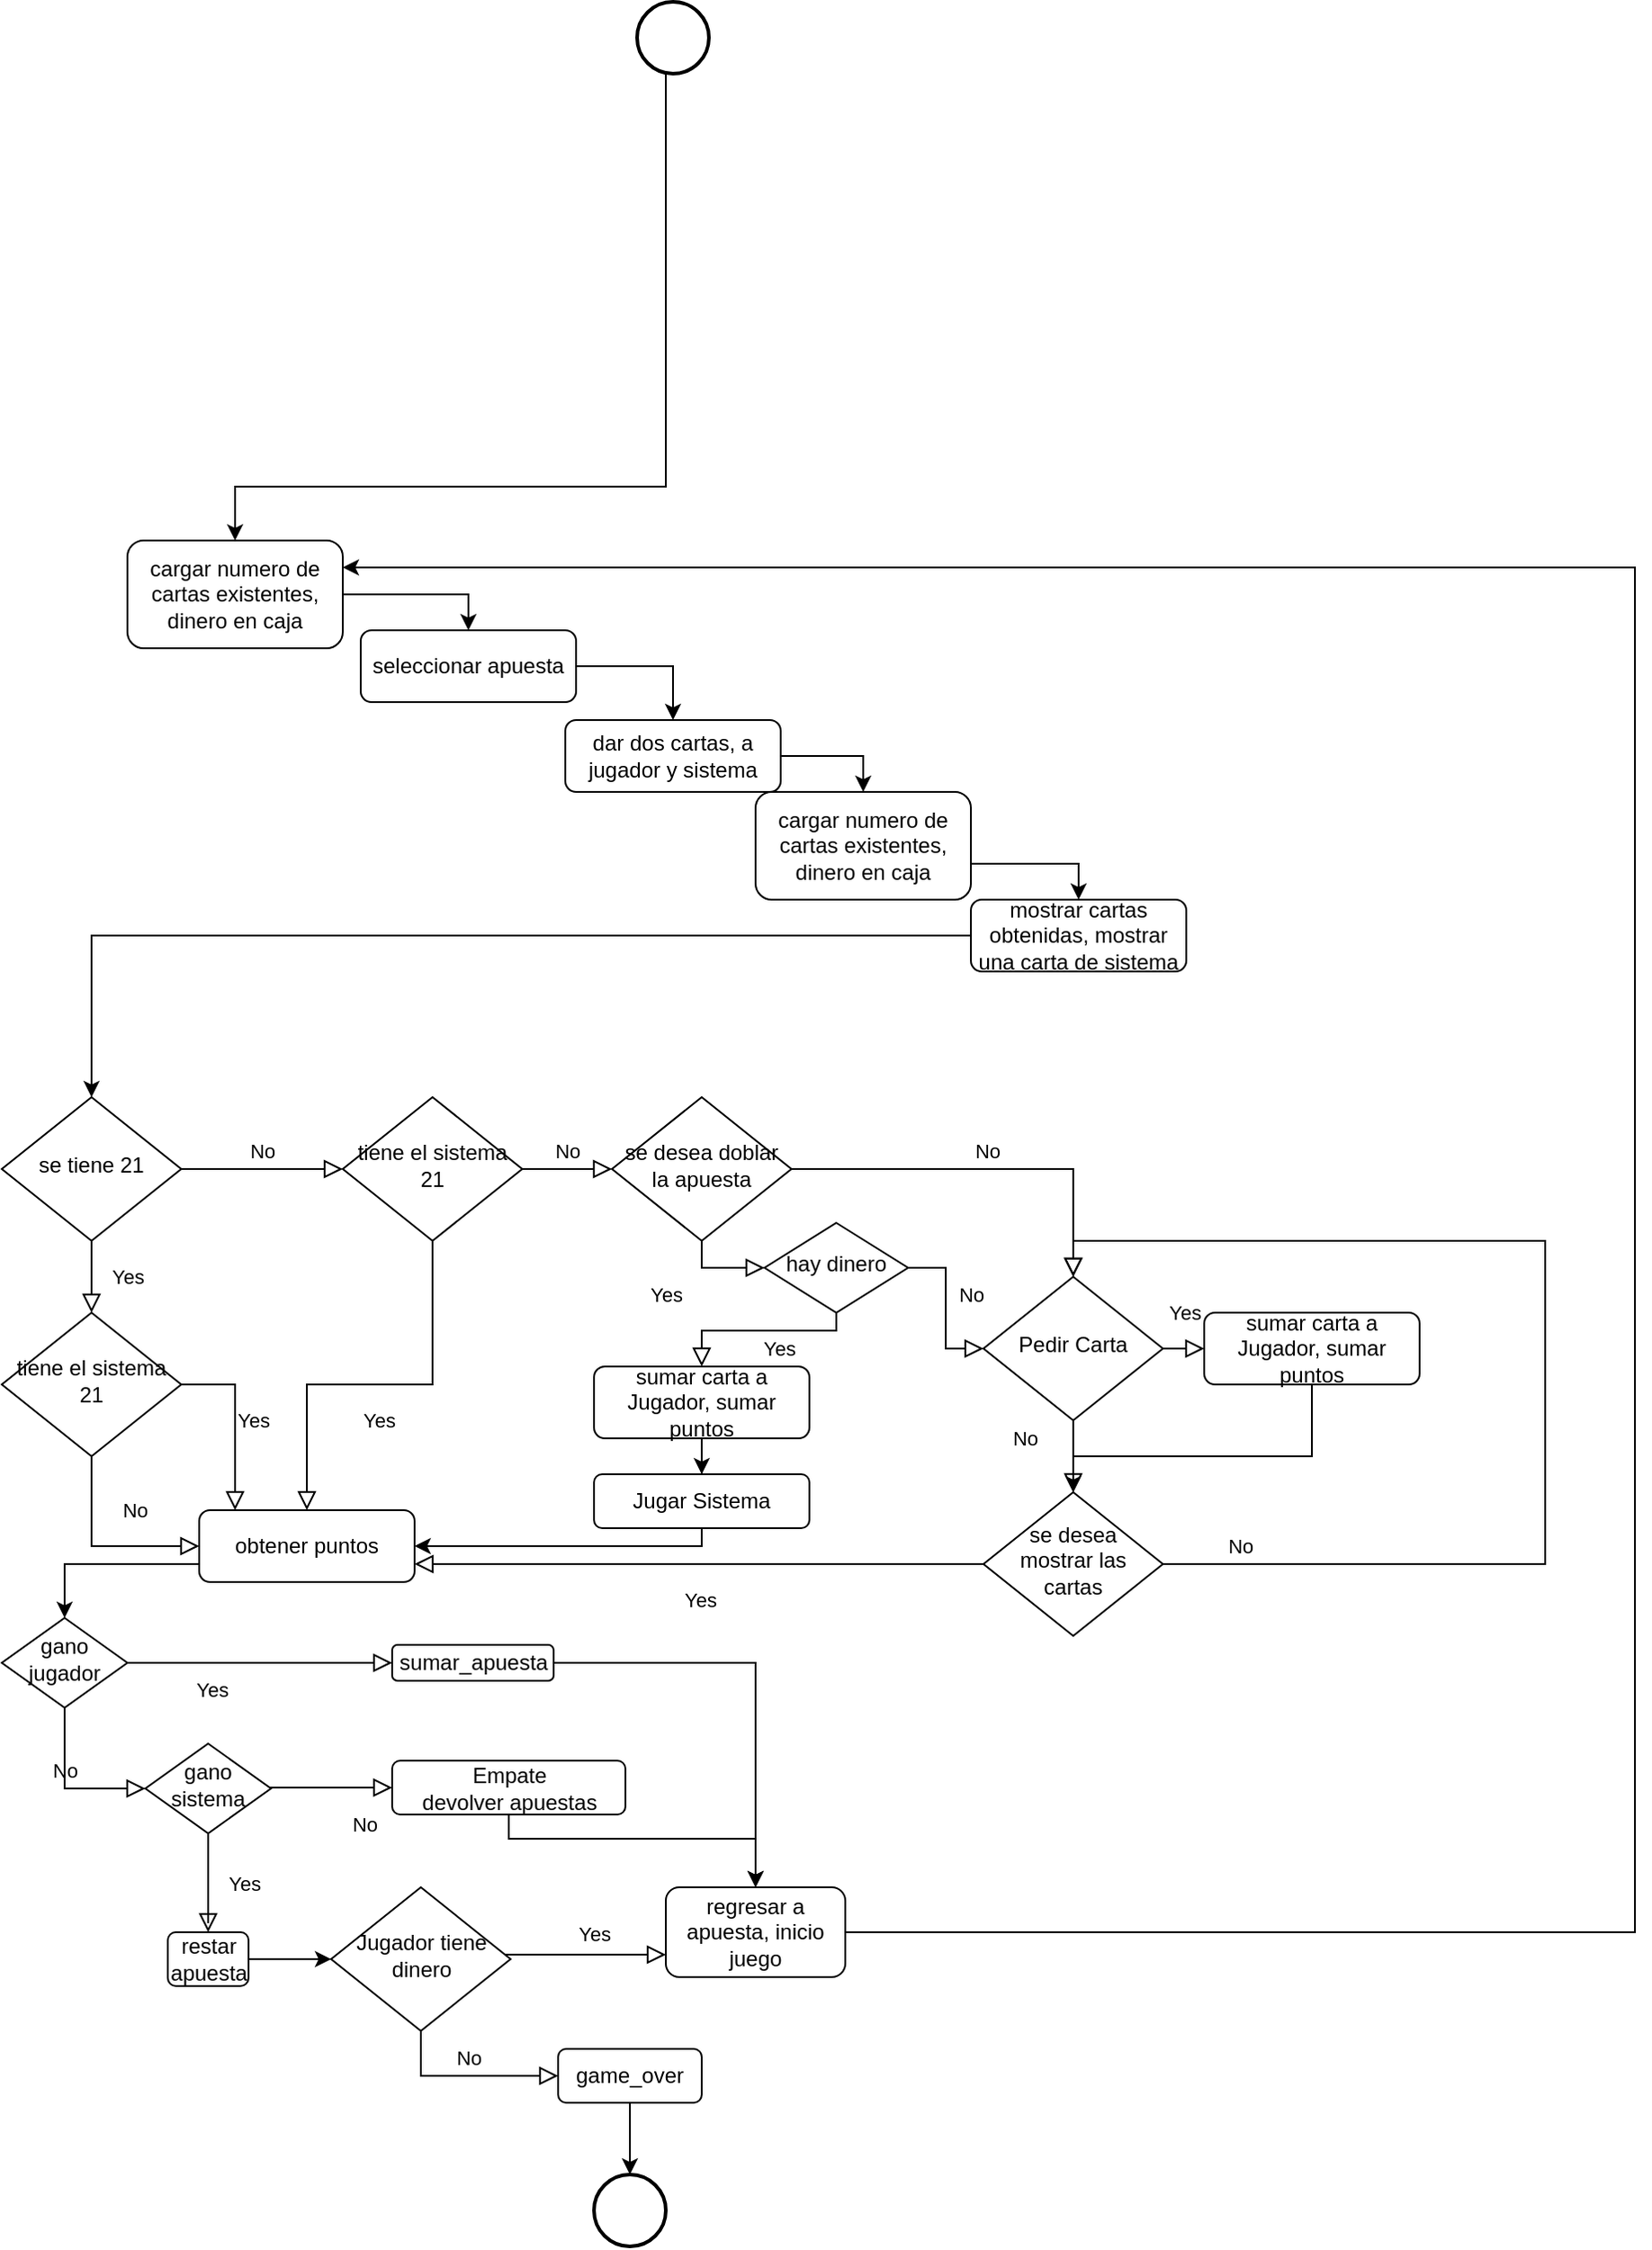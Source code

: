 <mxfile version="14.6.13" type="device"><diagram id="C5RBs43oDa-KdzZeNtuy" name="Page-1"><mxGraphModel dx="868" dy="1713" grid="1" gridSize="10" guides="1" tooltips="1" connect="1" arrows="1" fold="1" page="1" pageScale="1" pageWidth="827" pageHeight="1169" math="0" shadow="0"><root><mxCell id="WIyWlLk6GJQsqaUBKTNV-0"/><mxCell id="WIyWlLk6GJQsqaUBKTNV-1" parent="WIyWlLk6GJQsqaUBKTNV-0"/><mxCell id="WIyWlLk6GJQsqaUBKTNV-4" value="Yes" style="rounded=0;html=1;jettySize=auto;orthogonalLoop=1;fontSize=11;endArrow=block;endFill=0;endSize=8;strokeWidth=1;shadow=0;labelBackgroundColor=none;edgeStyle=orthogonalEdgeStyle;" parent="WIyWlLk6GJQsqaUBKTNV-1" source="WIyWlLk6GJQsqaUBKTNV-6" target="WIyWlLk6GJQsqaUBKTNV-10" edge="1"><mxGeometry y="20" relative="1" as="geometry"><mxPoint as="offset"/></mxGeometry></mxCell><mxCell id="WIyWlLk6GJQsqaUBKTNV-5" value="No" style="edgeStyle=orthogonalEdgeStyle;rounded=0;html=1;jettySize=auto;orthogonalLoop=1;fontSize=11;endArrow=block;endFill=0;endSize=8;strokeWidth=1;shadow=0;labelBackgroundColor=none;entryX=0;entryY=0.5;entryDx=0;entryDy=0;" parent="WIyWlLk6GJQsqaUBKTNV-1" source="WIyWlLk6GJQsqaUBKTNV-6" target="UKTifsdcNmr7g2_zRX1D-11" edge="1"><mxGeometry y="10" relative="1" as="geometry"><mxPoint as="offset"/><mxPoint x="490" y="240" as="targetPoint"/></mxGeometry></mxCell><mxCell id="WIyWlLk6GJQsqaUBKTNV-6" value="se tiene 21" style="rhombus;whiteSpace=wrap;html=1;shadow=0;fontFamily=Helvetica;fontSize=12;align=center;strokeWidth=1;spacing=6;spacingTop=-4;" parent="WIyWlLk6GJQsqaUBKTNV-1" vertex="1"><mxGeometry x="180" y="200" width="100" height="80" as="geometry"/></mxCell><mxCell id="WIyWlLk6GJQsqaUBKTNV-8" value="No" style="rounded=0;html=1;jettySize=auto;orthogonalLoop=1;fontSize=11;endArrow=block;endFill=0;endSize=8;strokeWidth=1;shadow=0;labelBackgroundColor=none;edgeStyle=orthogonalEdgeStyle;" parent="WIyWlLk6GJQsqaUBKTNV-1" source="WIyWlLk6GJQsqaUBKTNV-10" target="WIyWlLk6GJQsqaUBKTNV-11" edge="1"><mxGeometry x="0.333" y="20" relative="1" as="geometry"><mxPoint as="offset"/><Array as="points"><mxPoint x="230" y="450"/></Array></mxGeometry></mxCell><mxCell id="WIyWlLk6GJQsqaUBKTNV-9" value="Yes" style="edgeStyle=orthogonalEdgeStyle;rounded=0;html=1;jettySize=auto;orthogonalLoop=1;fontSize=11;endArrow=block;endFill=0;endSize=8;strokeWidth=1;shadow=0;labelBackgroundColor=none;" parent="WIyWlLk6GJQsqaUBKTNV-1" source="WIyWlLk6GJQsqaUBKTNV-10" edge="1"><mxGeometry y="10" relative="1" as="geometry"><mxPoint as="offset"/><mxPoint x="310" y="430" as="targetPoint"/><Array as="points"><mxPoint x="310" y="360"/><mxPoint x="310" y="430"/></Array></mxGeometry></mxCell><mxCell id="WIyWlLk6GJQsqaUBKTNV-10" value="tiene el sistema 21" style="rhombus;whiteSpace=wrap;html=1;shadow=0;fontFamily=Helvetica;fontSize=12;align=center;strokeWidth=1;spacing=6;spacingTop=-4;" parent="WIyWlLk6GJQsqaUBKTNV-1" vertex="1"><mxGeometry x="180" y="320" width="100" height="80" as="geometry"/></mxCell><mxCell id="UKTifsdcNmr7g2_zRX1D-72" style="edgeStyle=orthogonalEdgeStyle;rounded=0;orthogonalLoop=1;jettySize=auto;html=1;entryX=0.5;entryY=0;entryDx=0;entryDy=0;" parent="WIyWlLk6GJQsqaUBKTNV-1" source="WIyWlLk6GJQsqaUBKTNV-11" target="UKTifsdcNmr7g2_zRX1D-60" edge="1"><mxGeometry relative="1" as="geometry"><Array as="points"><mxPoint x="215" y="460"/></Array></mxGeometry></mxCell><mxCell id="WIyWlLk6GJQsqaUBKTNV-11" value="obtener puntos" style="rounded=1;whiteSpace=wrap;html=1;fontSize=12;glass=0;strokeWidth=1;shadow=0;" parent="WIyWlLk6GJQsqaUBKTNV-1" vertex="1"><mxGeometry x="290" y="430" width="120" height="40" as="geometry"/></mxCell><mxCell id="UKTifsdcNmr7g2_zRX1D-9" value="Yes" style="rounded=0;html=1;jettySize=auto;orthogonalLoop=1;fontSize=11;endArrow=block;endFill=0;endSize=8;strokeWidth=1;shadow=0;labelBackgroundColor=none;edgeStyle=orthogonalEdgeStyle;entryX=0.5;entryY=0;entryDx=0;entryDy=0;" parent="WIyWlLk6GJQsqaUBKTNV-1" source="UKTifsdcNmr7g2_zRX1D-11" target="WIyWlLk6GJQsqaUBKTNV-11" edge="1"><mxGeometry y="20" relative="1" as="geometry"><mxPoint as="offset"/><mxPoint x="420" y="330" as="targetPoint"/><Array as="points"><mxPoint x="420" y="360"/><mxPoint x="350" y="360"/></Array></mxGeometry></mxCell><mxCell id="UKTifsdcNmr7g2_zRX1D-10" value="No" style="edgeStyle=orthogonalEdgeStyle;rounded=0;html=1;jettySize=auto;orthogonalLoop=1;fontSize=11;endArrow=block;endFill=0;endSize=8;strokeWidth=1;shadow=0;labelBackgroundColor=none;entryX=0;entryY=0.5;entryDx=0;entryDy=0;" parent="WIyWlLk6GJQsqaUBKTNV-1" source="UKTifsdcNmr7g2_zRX1D-11" target="UKTifsdcNmr7g2_zRX1D-28" edge="1"><mxGeometry y="10" relative="1" as="geometry"><mxPoint as="offset"/><mxPoint x="520" y="240" as="targetPoint"/></mxGeometry></mxCell><mxCell id="UKTifsdcNmr7g2_zRX1D-11" value="tiene el sistema 21" style="rhombus;whiteSpace=wrap;html=1;shadow=0;fontFamily=Helvetica;fontSize=12;align=center;strokeWidth=1;spacing=6;spacingTop=-4;" parent="WIyWlLk6GJQsqaUBKTNV-1" vertex="1"><mxGeometry x="370" y="200" width="100" height="80" as="geometry"/></mxCell><mxCell id="UKTifsdcNmr7g2_zRX1D-32" style="edgeStyle=orthogonalEdgeStyle;rounded=0;orthogonalLoop=1;jettySize=auto;html=1;entryX=0.5;entryY=0;entryDx=0;entryDy=0;" parent="WIyWlLk6GJQsqaUBKTNV-1" source="UKTifsdcNmr7g2_zRX1D-13" target="WIyWlLk6GJQsqaUBKTNV-6" edge="1"><mxGeometry relative="1" as="geometry"><mxPoint x="230" y="140" as="targetPoint"/></mxGeometry></mxCell><mxCell id="UKTifsdcNmr7g2_zRX1D-13" value="mostrar cartas obtenidas, mostrar una carta de sistema" style="rounded=1;whiteSpace=wrap;html=1;fontSize=12;glass=0;strokeWidth=1;shadow=0;" parent="WIyWlLk6GJQsqaUBKTNV-1" vertex="1"><mxGeometry x="720" y="90" width="120" height="40" as="geometry"/></mxCell><mxCell id="UKTifsdcNmr7g2_zRX1D-31" style="edgeStyle=orthogonalEdgeStyle;rounded=0;orthogonalLoop=1;jettySize=auto;html=1;entryX=0.5;entryY=0;entryDx=0;entryDy=0;" parent="WIyWlLk6GJQsqaUBKTNV-1" source="UKTifsdcNmr7g2_zRX1D-14" target="UKTifsdcNmr7g2_zRX1D-13" edge="1"><mxGeometry relative="1" as="geometry"><Array as="points"><mxPoint x="780" y="70"/></Array></mxGeometry></mxCell><mxCell id="UKTifsdcNmr7g2_zRX1D-14" value="cargar numero de cartas existentes, dinero en caja" style="rounded=1;whiteSpace=wrap;html=1;fontSize=12;glass=0;strokeWidth=1;shadow=0;" parent="WIyWlLk6GJQsqaUBKTNV-1" vertex="1"><mxGeometry x="600" y="30" width="120" height="60" as="geometry"/></mxCell><mxCell id="UKTifsdcNmr7g2_zRX1D-33" style="edgeStyle=orthogonalEdgeStyle;rounded=0;orthogonalLoop=1;jettySize=auto;html=1;entryX=0.5;entryY=0;entryDx=0;entryDy=0;" parent="WIyWlLk6GJQsqaUBKTNV-1" source="UKTifsdcNmr7g2_zRX1D-15" target="UKTifsdcNmr7g2_zRX1D-14" edge="1"><mxGeometry relative="1" as="geometry"><Array as="points"><mxPoint x="660" y="10"/></Array></mxGeometry></mxCell><mxCell id="UKTifsdcNmr7g2_zRX1D-15" value="dar dos cartas, a jugador y sistema" style="rounded=1;whiteSpace=wrap;html=1;fontSize=12;glass=0;strokeWidth=1;shadow=0;" parent="WIyWlLk6GJQsqaUBKTNV-1" vertex="1"><mxGeometry x="494" y="-10" width="120" height="40" as="geometry"/></mxCell><mxCell id="UKTifsdcNmr7g2_zRX1D-30" style="edgeStyle=orthogonalEdgeStyle;rounded=0;orthogonalLoop=1;jettySize=auto;html=1;" parent="WIyWlLk6GJQsqaUBKTNV-1" source="UKTifsdcNmr7g2_zRX1D-16" target="UKTifsdcNmr7g2_zRX1D-15" edge="1"><mxGeometry relative="1" as="geometry"><Array as="points"><mxPoint x="554" y="-40"/></Array></mxGeometry></mxCell><mxCell id="UKTifsdcNmr7g2_zRX1D-16" value="seleccionar apuesta" style="rounded=1;whiteSpace=wrap;html=1;fontSize=12;glass=0;strokeWidth=1;shadow=0;" parent="WIyWlLk6GJQsqaUBKTNV-1" vertex="1"><mxGeometry x="380" y="-60" width="120" height="40" as="geometry"/></mxCell><mxCell id="UKTifsdcNmr7g2_zRX1D-73" style="edgeStyle=orthogonalEdgeStyle;rounded=0;orthogonalLoop=1;jettySize=auto;html=1;entryX=0.5;entryY=0;entryDx=0;entryDy=0;" parent="WIyWlLk6GJQsqaUBKTNV-1" source="UKTifsdcNmr7g2_zRX1D-17" target="UKTifsdcNmr7g2_zRX1D-16" edge="1"><mxGeometry relative="1" as="geometry"/></mxCell><mxCell id="UKTifsdcNmr7g2_zRX1D-17" value="cargar numero de cartas existentes, dinero en caja" style="rounded=1;whiteSpace=wrap;html=1;fontSize=12;glass=0;strokeWidth=1;shadow=0;" parent="WIyWlLk6GJQsqaUBKTNV-1" vertex="1"><mxGeometry x="250" y="-110" width="120" height="60" as="geometry"/></mxCell><mxCell id="UKTifsdcNmr7g2_zRX1D-26" value="Yes" style="rounded=0;html=1;jettySize=auto;orthogonalLoop=1;fontSize=11;endArrow=block;endFill=0;endSize=8;strokeWidth=1;shadow=0;labelBackgroundColor=none;edgeStyle=orthogonalEdgeStyle;" parent="WIyWlLk6GJQsqaUBKTNV-1" source="UKTifsdcNmr7g2_zRX1D-28" target="UKTifsdcNmr7g2_zRX1D-80" edge="1"><mxGeometry x="-0.4" y="-25" relative="1" as="geometry"><mxPoint x="-20" y="-10" as="offset"/><mxPoint x="570" y="310" as="targetPoint"/><Array as="points"><mxPoint x="570" y="295"/></Array></mxGeometry></mxCell><mxCell id="UKTifsdcNmr7g2_zRX1D-27" value="No" style="edgeStyle=orthogonalEdgeStyle;rounded=0;html=1;jettySize=auto;orthogonalLoop=1;fontSize=11;endArrow=block;endFill=0;endSize=8;strokeWidth=1;shadow=0;labelBackgroundColor=none;exitX=1;exitY=0.5;exitDx=0;exitDy=0;entryX=0.5;entryY=0;entryDx=0;entryDy=0;" parent="WIyWlLk6GJQsqaUBKTNV-1" source="UKTifsdcNmr7g2_zRX1D-28" target="UKTifsdcNmr7g2_zRX1D-84" edge="1"><mxGeometry y="10" relative="1" as="geometry"><mxPoint as="offset"/><mxPoint x="700" y="240" as="targetPoint"/><mxPoint x="847" y="55" as="sourcePoint"/><Array as="points"><mxPoint x="777" y="240"/></Array></mxGeometry></mxCell><mxCell id="UKTifsdcNmr7g2_zRX1D-28" value="se desea doblar la apuesta" style="rhombus;whiteSpace=wrap;html=1;shadow=0;fontFamily=Helvetica;fontSize=12;align=center;strokeWidth=1;spacing=6;spacingTop=-4;" parent="WIyWlLk6GJQsqaUBKTNV-1" vertex="1"><mxGeometry x="520" y="200" width="100" height="80" as="geometry"/></mxCell><mxCell id="UKTifsdcNmr7g2_zRX1D-71" style="edgeStyle=orthogonalEdgeStyle;rounded=0;orthogonalLoop=1;jettySize=auto;html=1;entryX=0.5;entryY=0;entryDx=0;entryDy=0;" parent="WIyWlLk6GJQsqaUBKTNV-1" source="UKTifsdcNmr7g2_zRX1D-34" target="UKTifsdcNmr7g2_zRX1D-37" edge="1"><mxGeometry relative="1" as="geometry"><Array as="points"><mxPoint x="600" y="515"/></Array></mxGeometry></mxCell><mxCell id="UKTifsdcNmr7g2_zRX1D-34" value="&lt;div&gt;sumar_apuesta&lt;br&gt;&lt;/div&gt;" style="rounded=1;whiteSpace=wrap;html=1;fontSize=12;glass=0;strokeWidth=1;shadow=0;" parent="WIyWlLk6GJQsqaUBKTNV-1" vertex="1"><mxGeometry x="397.5" y="505" width="90" height="20" as="geometry"/></mxCell><mxCell id="UKTifsdcNmr7g2_zRX1D-69" style="edgeStyle=orthogonalEdgeStyle;rounded=0;orthogonalLoop=1;jettySize=auto;html=1;entryX=0.5;entryY=0;entryDx=0;entryDy=0;" parent="WIyWlLk6GJQsqaUBKTNV-1" source="UKTifsdcNmr7g2_zRX1D-36" target="UKTifsdcNmr7g2_zRX1D-37" edge="1"><mxGeometry relative="1" as="geometry"><Array as="points"><mxPoint x="463" y="613"/><mxPoint x="600" y="613"/></Array></mxGeometry></mxCell><mxCell id="UKTifsdcNmr7g2_zRX1D-36" value="&lt;div&gt;Empate&lt;br&gt;&lt;/div&gt;&lt;div&gt;devolver apuestas&lt;br&gt;&lt;/div&gt;" style="rounded=1;whiteSpace=wrap;html=1;fontSize=12;glass=0;strokeWidth=1;shadow=0;" parent="WIyWlLk6GJQsqaUBKTNV-1" vertex="1"><mxGeometry x="397.5" y="569.5" width="130" height="30" as="geometry"/></mxCell><mxCell id="UKTifsdcNmr7g2_zRX1D-98" style="edgeStyle=orthogonalEdgeStyle;rounded=0;orthogonalLoop=1;jettySize=auto;html=1;entryX=1;entryY=0.25;entryDx=0;entryDy=0;" parent="WIyWlLk6GJQsqaUBKTNV-1" source="UKTifsdcNmr7g2_zRX1D-37" target="UKTifsdcNmr7g2_zRX1D-17" edge="1"><mxGeometry relative="1" as="geometry"><mxPoint x="1110" y="-160" as="targetPoint"/><Array as="points"><mxPoint x="1090" y="665"/><mxPoint x="1090" y="-95"/></Array></mxGeometry></mxCell><mxCell id="UKTifsdcNmr7g2_zRX1D-37" value="&lt;div&gt;regresar a apuesta, inicio juego&lt;br&gt;&lt;/div&gt;" style="rounded=1;whiteSpace=wrap;html=1;fontSize=12;glass=0;strokeWidth=1;shadow=0;" parent="WIyWlLk6GJQsqaUBKTNV-1" vertex="1"><mxGeometry x="550" y="640" width="100" height="50" as="geometry"/></mxCell><mxCell id="UKTifsdcNmr7g2_zRX1D-38" value="Yes" style="rounded=0;html=1;jettySize=auto;orthogonalLoop=1;fontSize=11;endArrow=block;endFill=0;endSize=8;strokeWidth=1;shadow=0;labelBackgroundColor=none;edgeStyle=orthogonalEdgeStyle;entryX=0;entryY=0.75;entryDx=0;entryDy=0;" parent="WIyWlLk6GJQsqaUBKTNV-1" source="UKTifsdcNmr7g2_zRX1D-40" target="UKTifsdcNmr7g2_zRX1D-37" edge="1"><mxGeometry x="0.107" y="13" relative="1" as="geometry"><mxPoint y="1" as="offset"/><mxPoint x="530" y="688" as="targetPoint"/><Array as="points"><mxPoint x="520" y="678"/></Array></mxGeometry></mxCell><mxCell id="UKTifsdcNmr7g2_zRX1D-39" value="No" style="edgeStyle=orthogonalEdgeStyle;rounded=0;html=1;jettySize=auto;orthogonalLoop=1;fontSize=11;endArrow=block;endFill=0;endSize=8;strokeWidth=1;shadow=0;labelBackgroundColor=none;entryX=0;entryY=0.5;entryDx=0;entryDy=0;" parent="WIyWlLk6GJQsqaUBKTNV-1" source="UKTifsdcNmr7g2_zRX1D-40" target="UKTifsdcNmr7g2_zRX1D-47" edge="1"><mxGeometry y="10" relative="1" as="geometry"><mxPoint as="offset"/><mxPoint x="598" y="730" as="targetPoint"/><Array as="points"><mxPoint x="414" y="745"/></Array></mxGeometry></mxCell><mxCell id="UKTifsdcNmr7g2_zRX1D-40" value="Jugador tiene dinero" style="rhombus;whiteSpace=wrap;html=1;shadow=0;fontFamily=Helvetica;fontSize=12;align=center;strokeWidth=1;spacing=6;spacingTop=-4;" parent="WIyWlLk6GJQsqaUBKTNV-1" vertex="1"><mxGeometry x="363.5" y="640" width="100" height="80" as="geometry"/></mxCell><mxCell id="UKTifsdcNmr7g2_zRX1D-97" style="edgeStyle=orthogonalEdgeStyle;rounded=0;orthogonalLoop=1;jettySize=auto;html=1;entryX=0.5;entryY=0;entryDx=0;entryDy=0;entryPerimeter=0;" parent="WIyWlLk6GJQsqaUBKTNV-1" source="UKTifsdcNmr7g2_zRX1D-47" target="UKTifsdcNmr7g2_zRX1D-93" edge="1"><mxGeometry relative="1" as="geometry"/></mxCell><mxCell id="UKTifsdcNmr7g2_zRX1D-47" value="game_over" style="rounded=1;whiteSpace=wrap;html=1;fontSize=12;glass=0;strokeWidth=1;shadow=0;" parent="WIyWlLk6GJQsqaUBKTNV-1" vertex="1"><mxGeometry x="490" y="730" width="80" height="30" as="geometry"/></mxCell><mxCell id="UKTifsdcNmr7g2_zRX1D-58" value="Yes" style="rounded=0;html=1;jettySize=auto;orthogonalLoop=1;fontSize=11;endArrow=block;endFill=0;endSize=8;strokeWidth=1;shadow=0;labelBackgroundColor=none;edgeStyle=orthogonalEdgeStyle;entryX=0;entryY=0.5;entryDx=0;entryDy=0;" parent="WIyWlLk6GJQsqaUBKTNV-1" source="UKTifsdcNmr7g2_zRX1D-60" target="UKTifsdcNmr7g2_zRX1D-34" edge="1"><mxGeometry x="-0.368" y="-15" relative="1" as="geometry"><mxPoint as="offset"/><mxPoint x="360" y="530" as="targetPoint"/><Array as="points"><mxPoint x="370" y="515"/><mxPoint x="370" y="515"/></Array></mxGeometry></mxCell><mxCell id="UKTifsdcNmr7g2_zRX1D-59" value="No" style="edgeStyle=orthogonalEdgeStyle;rounded=0;html=1;jettySize=auto;orthogonalLoop=1;fontSize=11;endArrow=block;endFill=0;endSize=8;strokeWidth=1;shadow=0;labelBackgroundColor=none;" parent="WIyWlLk6GJQsqaUBKTNV-1" source="UKTifsdcNmr7g2_zRX1D-60" target="UKTifsdcNmr7g2_zRX1D-67" edge="1"><mxGeometry y="10" relative="1" as="geometry"><mxPoint as="offset"/><mxPoint x="440" y="445" as="targetPoint"/><Array as="points"><mxPoint x="215" y="585"/></Array></mxGeometry></mxCell><mxCell id="UKTifsdcNmr7g2_zRX1D-60" value="gano jugador" style="rhombus;whiteSpace=wrap;html=1;shadow=0;fontFamily=Helvetica;fontSize=12;align=center;strokeWidth=1;spacing=6;spacingTop=-4;" parent="WIyWlLk6GJQsqaUBKTNV-1" vertex="1"><mxGeometry x="180" y="490" width="70" height="50" as="geometry"/></mxCell><mxCell id="UKTifsdcNmr7g2_zRX1D-68" style="edgeStyle=orthogonalEdgeStyle;rounded=0;orthogonalLoop=1;jettySize=auto;html=1;" parent="WIyWlLk6GJQsqaUBKTNV-1" source="UKTifsdcNmr7g2_zRX1D-64" target="UKTifsdcNmr7g2_zRX1D-40" edge="1"><mxGeometry relative="1" as="geometry"><Array as="points"><mxPoint x="350" y="680"/><mxPoint x="350" y="680"/></Array></mxGeometry></mxCell><mxCell id="UKTifsdcNmr7g2_zRX1D-64" value="&lt;div&gt;restar &lt;br&gt;&lt;/div&gt;&lt;div&gt;apuesta&lt;br&gt;&lt;/div&gt;" style="rounded=1;whiteSpace=wrap;html=1;fontSize=12;glass=0;strokeWidth=1;shadow=0;" parent="WIyWlLk6GJQsqaUBKTNV-1" vertex="1"><mxGeometry x="272.5" y="665" width="45" height="30" as="geometry"/></mxCell><mxCell id="UKTifsdcNmr7g2_zRX1D-65" value="Yes" style="rounded=0;html=1;jettySize=auto;orthogonalLoop=1;fontSize=11;endArrow=block;endFill=0;endSize=8;strokeWidth=1;shadow=0;labelBackgroundColor=none;edgeStyle=orthogonalEdgeStyle;entryX=0.5;entryY=0;entryDx=0;entryDy=0;" parent="WIyWlLk6GJQsqaUBKTNV-1" source="UKTifsdcNmr7g2_zRX1D-67" target="UKTifsdcNmr7g2_zRX1D-64" edge="1"><mxGeometry y="20" relative="1" as="geometry"><mxPoint as="offset"/><mxPoint x="442.5" y="640" as="targetPoint"/><Array as="points"><mxPoint x="295" y="660"/></Array></mxGeometry></mxCell><mxCell id="UKTifsdcNmr7g2_zRX1D-66" value="No" style="edgeStyle=orthogonalEdgeStyle;rounded=0;html=1;jettySize=auto;orthogonalLoop=1;fontSize=11;endArrow=block;endFill=0;endSize=8;strokeWidth=1;shadow=0;labelBackgroundColor=none;entryX=0;entryY=0.5;entryDx=0;entryDy=0;" parent="WIyWlLk6GJQsqaUBKTNV-1" source="UKTifsdcNmr7g2_zRX1D-67" target="UKTifsdcNmr7g2_zRX1D-36" edge="1"><mxGeometry x="0.551" y="-20" relative="1" as="geometry"><mxPoint as="offset"/><mxPoint x="380" y="610" as="targetPoint"/><Array as="points"><mxPoint x="398" y="585"/></Array></mxGeometry></mxCell><mxCell id="UKTifsdcNmr7g2_zRX1D-67" value="gano sistema" style="rhombus;whiteSpace=wrap;html=1;shadow=0;fontFamily=Helvetica;fontSize=12;align=center;strokeWidth=1;spacing=6;spacingTop=-4;" parent="WIyWlLk6GJQsqaUBKTNV-1" vertex="1"><mxGeometry x="260" y="560" width="70" height="50" as="geometry"/></mxCell><mxCell id="UKTifsdcNmr7g2_zRX1D-75" style="edgeStyle=orthogonalEdgeStyle;rounded=0;orthogonalLoop=1;jettySize=auto;html=1;entryX=0.5;entryY=0;entryDx=0;entryDy=0;" parent="WIyWlLk6GJQsqaUBKTNV-1" source="UKTifsdcNmr7g2_zRX1D-76" target="UKTifsdcNmr7g2_zRX1D-77" edge="1"><mxGeometry relative="1" as="geometry"/></mxCell><mxCell id="UKTifsdcNmr7g2_zRX1D-76" value="sumar carta a Jugador, sumar puntos" style="rounded=1;whiteSpace=wrap;html=1;fontSize=12;glass=0;strokeWidth=1;shadow=0;" parent="WIyWlLk6GJQsqaUBKTNV-1" vertex="1"><mxGeometry x="510" y="350" width="120" height="40" as="geometry"/></mxCell><mxCell id="UKTifsdcNmr7g2_zRX1D-81" style="edgeStyle=orthogonalEdgeStyle;rounded=0;orthogonalLoop=1;jettySize=auto;html=1;" parent="WIyWlLk6GJQsqaUBKTNV-1" source="UKTifsdcNmr7g2_zRX1D-77" target="WIyWlLk6GJQsqaUBKTNV-11" edge="1"><mxGeometry relative="1" as="geometry"><Array as="points"><mxPoint x="570" y="450"/></Array></mxGeometry></mxCell><mxCell id="UKTifsdcNmr7g2_zRX1D-77" value="Jugar Sistema" style="rounded=1;whiteSpace=wrap;html=1;fontSize=12;glass=0;strokeWidth=1;shadow=0;" parent="WIyWlLk6GJQsqaUBKTNV-1" vertex="1"><mxGeometry x="510" y="410" width="120" height="30" as="geometry"/></mxCell><mxCell id="UKTifsdcNmr7g2_zRX1D-78" value="Yes" style="rounded=0;html=1;jettySize=auto;orthogonalLoop=1;fontSize=11;endArrow=block;endFill=0;endSize=8;strokeWidth=1;shadow=0;labelBackgroundColor=none;edgeStyle=orthogonalEdgeStyle;" parent="WIyWlLk6GJQsqaUBKTNV-1" source="UKTifsdcNmr7g2_zRX1D-80" target="UKTifsdcNmr7g2_zRX1D-76" edge="1"><mxGeometry x="-0.2" y="10" relative="1" as="geometry"><mxPoint as="offset"/><mxPoint x="690" y="420" as="targetPoint"/><Array as="points"><mxPoint x="645" y="330"/><mxPoint x="570" y="330"/></Array></mxGeometry></mxCell><mxCell id="UKTifsdcNmr7g2_zRX1D-79" value="No" style="edgeStyle=orthogonalEdgeStyle;rounded=0;html=1;jettySize=auto;orthogonalLoop=1;fontSize=11;endArrow=block;endFill=0;endSize=8;strokeWidth=1;shadow=0;labelBackgroundColor=none;entryX=0;entryY=0.5;entryDx=0;entryDy=0;" parent="WIyWlLk6GJQsqaUBKTNV-1" source="UKTifsdcNmr7g2_zRX1D-80" target="UKTifsdcNmr7g2_zRX1D-84" edge="1"><mxGeometry x="-0.172" y="14" relative="1" as="geometry"><mxPoint as="offset"/><mxPoint x="710" y="370" as="targetPoint"/></mxGeometry></mxCell><mxCell id="UKTifsdcNmr7g2_zRX1D-80" value="hay dinero" style="rhombus;whiteSpace=wrap;html=1;shadow=0;fontFamily=Helvetica;fontSize=12;align=center;strokeWidth=1;spacing=6;spacingTop=-4;" parent="WIyWlLk6GJQsqaUBKTNV-1" vertex="1"><mxGeometry x="605" y="270" width="80" height="50" as="geometry"/></mxCell><mxCell id="UKTifsdcNmr7g2_zRX1D-82" value="Yes" style="rounded=0;html=1;jettySize=auto;orthogonalLoop=1;fontSize=11;endArrow=block;endFill=0;endSize=8;strokeWidth=1;shadow=0;labelBackgroundColor=none;edgeStyle=orthogonalEdgeStyle;entryX=0;entryY=0.5;entryDx=0;entryDy=0;" parent="WIyWlLk6GJQsqaUBKTNV-1" source="UKTifsdcNmr7g2_zRX1D-84" target="UKTifsdcNmr7g2_zRX1D-85" edge="1"><mxGeometry y="20" relative="1" as="geometry"><mxPoint as="offset"/><mxPoint x="940" y="320" as="targetPoint"/><Array as="points"><mxPoint x="850" y="340"/><mxPoint x="850" y="340"/></Array></mxGeometry></mxCell><mxCell id="UKTifsdcNmr7g2_zRX1D-83" value="No" style="edgeStyle=orthogonalEdgeStyle;rounded=0;html=1;jettySize=auto;orthogonalLoop=1;fontSize=11;endArrow=block;endFill=0;endSize=8;strokeWidth=1;shadow=0;labelBackgroundColor=none;entryX=0.5;entryY=0;entryDx=0;entryDy=0;" parent="WIyWlLk6GJQsqaUBKTNV-1" source="UKTifsdcNmr7g2_zRX1D-84" target="UKTifsdcNmr7g2_zRX1D-90" edge="1"><mxGeometry x="-0.5" y="-27" relative="1" as="geometry"><mxPoint as="offset"/><mxPoint x="730" y="390" as="targetPoint"/><Array as="points"><mxPoint x="777" y="410"/><mxPoint x="777" y="410"/></Array></mxGeometry></mxCell><mxCell id="UKTifsdcNmr7g2_zRX1D-84" value="Pedir Carta" style="rhombus;whiteSpace=wrap;html=1;shadow=0;fontFamily=Helvetica;fontSize=12;align=center;strokeWidth=1;spacing=6;spacingTop=-4;" parent="WIyWlLk6GJQsqaUBKTNV-1" vertex="1"><mxGeometry x="727" y="300" width="100" height="80" as="geometry"/></mxCell><mxCell id="UKTifsdcNmr7g2_zRX1D-92" style="edgeStyle=orthogonalEdgeStyle;rounded=0;orthogonalLoop=1;jettySize=auto;html=1;entryX=0.5;entryY=0;entryDx=0;entryDy=0;" parent="WIyWlLk6GJQsqaUBKTNV-1" source="UKTifsdcNmr7g2_zRX1D-85" target="UKTifsdcNmr7g2_zRX1D-90" edge="1"><mxGeometry relative="1" as="geometry"><Array as="points"><mxPoint x="910" y="400"/><mxPoint x="777" y="400"/></Array></mxGeometry></mxCell><mxCell id="UKTifsdcNmr7g2_zRX1D-85" value="sumar carta a Jugador, sumar puntos" style="rounded=1;whiteSpace=wrap;html=1;fontSize=12;glass=0;strokeWidth=1;shadow=0;" parent="WIyWlLk6GJQsqaUBKTNV-1" vertex="1"><mxGeometry x="850" y="320" width="120" height="40" as="geometry"/></mxCell><mxCell id="UKTifsdcNmr7g2_zRX1D-88" value="Yes" style="rounded=0;html=1;jettySize=auto;orthogonalLoop=1;fontSize=11;endArrow=block;endFill=0;endSize=8;strokeWidth=1;shadow=0;labelBackgroundColor=none;edgeStyle=orthogonalEdgeStyle;entryX=1;entryY=0.75;entryDx=0;entryDy=0;" parent="WIyWlLk6GJQsqaUBKTNV-1" source="UKTifsdcNmr7g2_zRX1D-90" target="WIyWlLk6GJQsqaUBKTNV-11" edge="1"><mxGeometry y="20" relative="1" as="geometry"><mxPoint as="offset"/><mxPoint x="760" y="550" as="targetPoint"/></mxGeometry></mxCell><mxCell id="UKTifsdcNmr7g2_zRX1D-89" value="No" style="edgeStyle=orthogonalEdgeStyle;rounded=0;html=1;jettySize=auto;orthogonalLoop=1;fontSize=11;endArrow=block;endFill=0;endSize=8;strokeWidth=1;shadow=0;labelBackgroundColor=none;entryX=0.5;entryY=0;entryDx=0;entryDy=0;" parent="WIyWlLk6GJQsqaUBKTNV-1" source="UKTifsdcNmr7g2_zRX1D-90" target="UKTifsdcNmr7g2_zRX1D-84" edge="1"><mxGeometry x="-0.873" y="10" relative="1" as="geometry"><mxPoint as="offset"/><mxPoint x="860" y="460" as="targetPoint"/><Array as="points"><mxPoint x="1040" y="460"/><mxPoint x="1040" y="280"/><mxPoint x="777" y="280"/></Array></mxGeometry></mxCell><mxCell id="UKTifsdcNmr7g2_zRX1D-90" value="&lt;div&gt;se desea &lt;br&gt;&lt;/div&gt;&lt;div&gt;mostrar las cartas&lt;br&gt;&lt;/div&gt;" style="rhombus;whiteSpace=wrap;html=1;shadow=0;fontFamily=Helvetica;fontSize=12;align=center;strokeWidth=1;spacing=6;spacingTop=-4;" parent="WIyWlLk6GJQsqaUBKTNV-1" vertex="1"><mxGeometry x="727" y="420" width="100" height="80" as="geometry"/></mxCell><mxCell id="UKTifsdcNmr7g2_zRX1D-93" value="" style="strokeWidth=2;html=1;shape=mxgraph.flowchart.start_2;whiteSpace=wrap;" parent="WIyWlLk6GJQsqaUBKTNV-1" vertex="1"><mxGeometry x="510" y="800" width="40" height="40" as="geometry"/></mxCell><mxCell id="UKTifsdcNmr7g2_zRX1D-96" style="edgeStyle=orthogonalEdgeStyle;rounded=0;orthogonalLoop=1;jettySize=auto;html=1;" parent="WIyWlLk6GJQsqaUBKTNV-1" source="UKTifsdcNmr7g2_zRX1D-94" target="UKTifsdcNmr7g2_zRX1D-17" edge="1"><mxGeometry relative="1" as="geometry"><Array as="points"><mxPoint x="550" y="-140"/><mxPoint x="310" y="-140"/></Array></mxGeometry></mxCell><mxCell id="UKTifsdcNmr7g2_zRX1D-94" value="" style="strokeWidth=2;html=1;shape=mxgraph.flowchart.start_2;whiteSpace=wrap;" parent="WIyWlLk6GJQsqaUBKTNV-1" vertex="1"><mxGeometry x="534" y="-410" width="40" height="40" as="geometry"/></mxCell></root></mxGraphModel></diagram></mxfile>